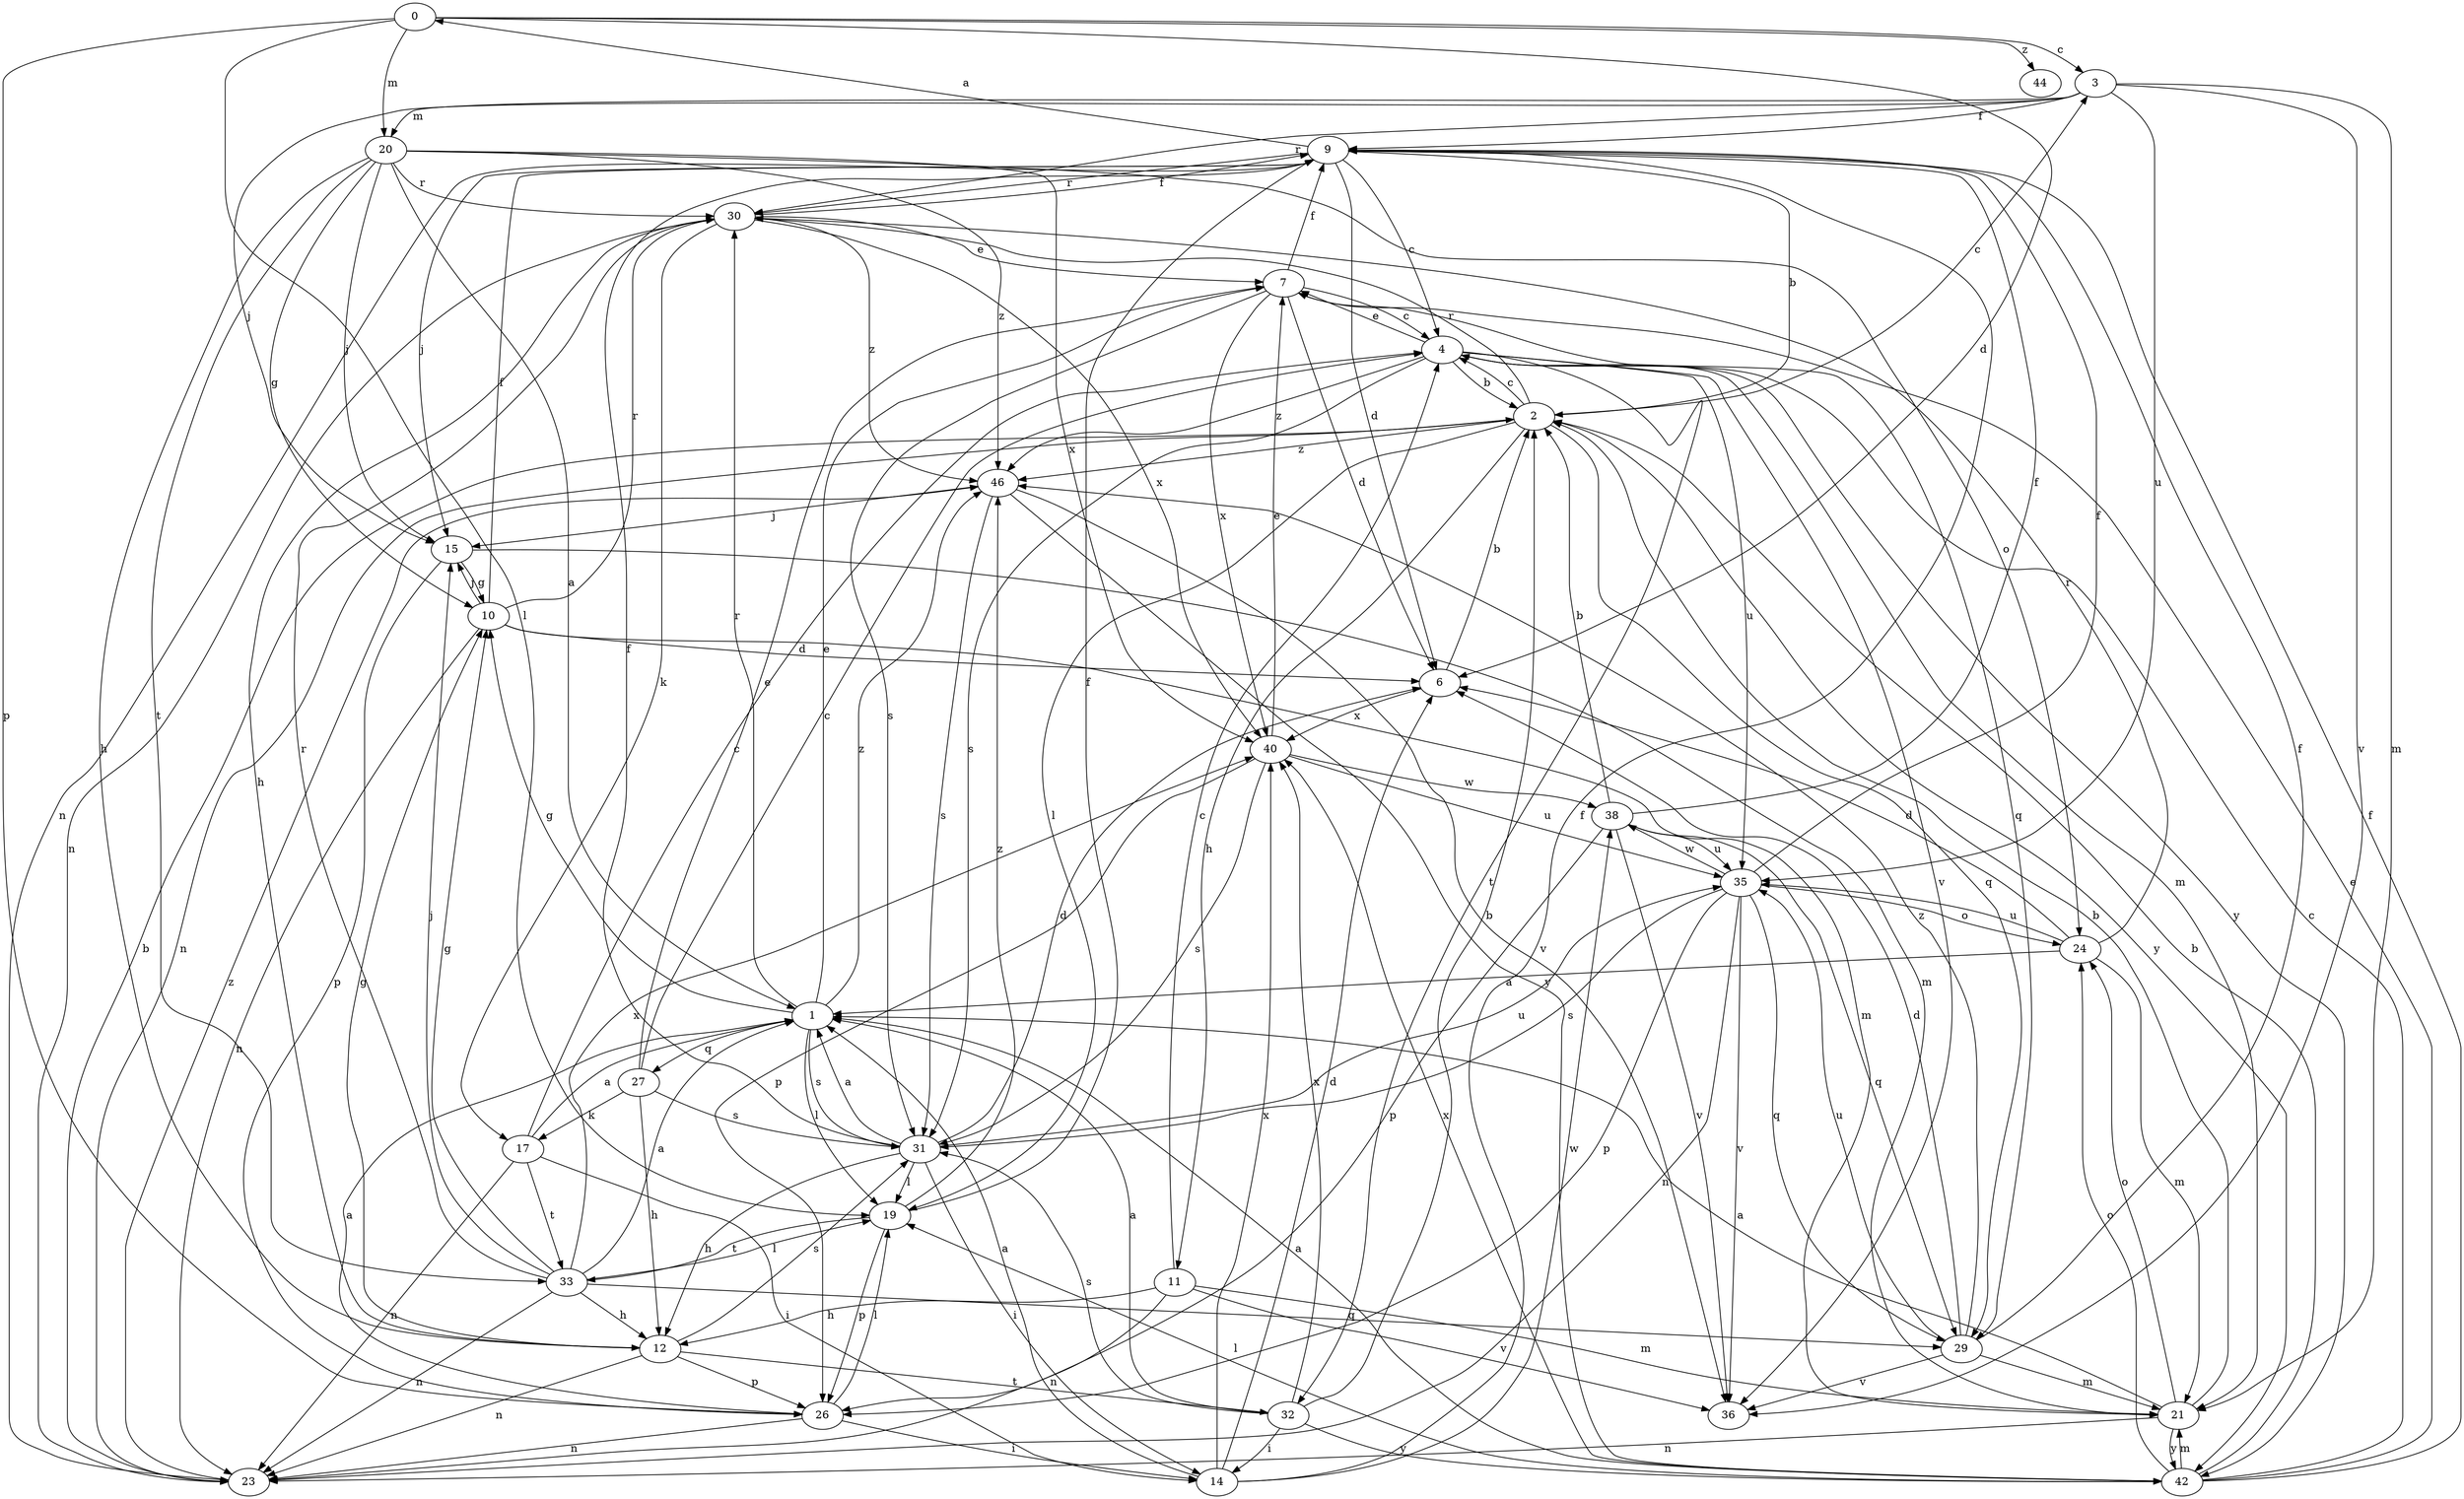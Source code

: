 strict digraph  {
0;
1;
2;
3;
4;
6;
7;
9;
10;
11;
12;
14;
15;
17;
19;
20;
21;
23;
24;
26;
27;
29;
30;
31;
32;
33;
35;
36;
38;
40;
42;
44;
46;
0 -> 3  [label=c];
0 -> 6  [label=d];
0 -> 19  [label=l];
0 -> 20  [label=m];
0 -> 26  [label=p];
0 -> 44  [label=z];
1 -> 7  [label=e];
1 -> 10  [label=g];
1 -> 19  [label=l];
1 -> 27  [label=q];
1 -> 30  [label=r];
1 -> 31  [label=s];
1 -> 46  [label=z];
2 -> 3  [label=c];
2 -> 4  [label=c];
2 -> 11  [label=h];
2 -> 19  [label=l];
2 -> 23  [label=n];
2 -> 29  [label=q];
2 -> 30  [label=r];
2 -> 42  [label=y];
2 -> 46  [label=z];
3 -> 9  [label=f];
3 -> 15  [label=j];
3 -> 20  [label=m];
3 -> 21  [label=m];
3 -> 30  [label=r];
3 -> 35  [label=u];
3 -> 36  [label=v];
4 -> 2  [label=b];
4 -> 7  [label=e];
4 -> 21  [label=m];
4 -> 31  [label=s];
4 -> 32  [label=t];
4 -> 35  [label=u];
4 -> 36  [label=v];
4 -> 42  [label=y];
4 -> 46  [label=z];
6 -> 2  [label=b];
6 -> 40  [label=x];
7 -> 4  [label=c];
7 -> 6  [label=d];
7 -> 9  [label=f];
7 -> 29  [label=q];
7 -> 31  [label=s];
7 -> 40  [label=x];
9 -> 0  [label=a];
9 -> 2  [label=b];
9 -> 4  [label=c];
9 -> 6  [label=d];
9 -> 15  [label=j];
9 -> 23  [label=n];
9 -> 30  [label=r];
10 -> 6  [label=d];
10 -> 9  [label=f];
10 -> 15  [label=j];
10 -> 21  [label=m];
10 -> 23  [label=n];
10 -> 30  [label=r];
11 -> 4  [label=c];
11 -> 12  [label=h];
11 -> 21  [label=m];
11 -> 23  [label=n];
11 -> 36  [label=v];
12 -> 10  [label=g];
12 -> 23  [label=n];
12 -> 26  [label=p];
12 -> 31  [label=s];
12 -> 32  [label=t];
14 -> 1  [label=a];
14 -> 6  [label=d];
14 -> 9  [label=f];
14 -> 38  [label=w];
14 -> 40  [label=x];
15 -> 10  [label=g];
15 -> 21  [label=m];
15 -> 26  [label=p];
17 -> 1  [label=a];
17 -> 4  [label=c];
17 -> 14  [label=i];
17 -> 23  [label=n];
17 -> 33  [label=t];
19 -> 9  [label=f];
19 -> 26  [label=p];
19 -> 33  [label=t];
19 -> 46  [label=z];
20 -> 1  [label=a];
20 -> 10  [label=g];
20 -> 12  [label=h];
20 -> 15  [label=j];
20 -> 24  [label=o];
20 -> 30  [label=r];
20 -> 33  [label=t];
20 -> 40  [label=x];
20 -> 46  [label=z];
21 -> 1  [label=a];
21 -> 2  [label=b];
21 -> 23  [label=n];
21 -> 24  [label=o];
21 -> 42  [label=y];
23 -> 2  [label=b];
23 -> 46  [label=z];
24 -> 1  [label=a];
24 -> 6  [label=d];
24 -> 21  [label=m];
24 -> 30  [label=r];
24 -> 35  [label=u];
26 -> 1  [label=a];
26 -> 14  [label=i];
26 -> 19  [label=l];
26 -> 23  [label=n];
27 -> 4  [label=c];
27 -> 7  [label=e];
27 -> 12  [label=h];
27 -> 17  [label=k];
27 -> 31  [label=s];
29 -> 6  [label=d];
29 -> 9  [label=f];
29 -> 21  [label=m];
29 -> 35  [label=u];
29 -> 36  [label=v];
29 -> 46  [label=z];
30 -> 7  [label=e];
30 -> 9  [label=f];
30 -> 12  [label=h];
30 -> 17  [label=k];
30 -> 23  [label=n];
30 -> 40  [label=x];
30 -> 46  [label=z];
31 -> 1  [label=a];
31 -> 6  [label=d];
31 -> 9  [label=f];
31 -> 12  [label=h];
31 -> 14  [label=i];
31 -> 19  [label=l];
31 -> 35  [label=u];
32 -> 1  [label=a];
32 -> 2  [label=b];
32 -> 14  [label=i];
32 -> 31  [label=s];
32 -> 40  [label=x];
32 -> 42  [label=y];
33 -> 1  [label=a];
33 -> 10  [label=g];
33 -> 12  [label=h];
33 -> 15  [label=j];
33 -> 19  [label=l];
33 -> 23  [label=n];
33 -> 29  [label=q];
33 -> 30  [label=r];
33 -> 40  [label=x];
35 -> 9  [label=f];
35 -> 23  [label=n];
35 -> 24  [label=o];
35 -> 26  [label=p];
35 -> 29  [label=q];
35 -> 31  [label=s];
35 -> 36  [label=v];
35 -> 38  [label=w];
38 -> 2  [label=b];
38 -> 9  [label=f];
38 -> 26  [label=p];
38 -> 29  [label=q];
38 -> 35  [label=u];
38 -> 36  [label=v];
40 -> 7  [label=e];
40 -> 26  [label=p];
40 -> 31  [label=s];
40 -> 35  [label=u];
40 -> 38  [label=w];
42 -> 1  [label=a];
42 -> 2  [label=b];
42 -> 4  [label=c];
42 -> 7  [label=e];
42 -> 9  [label=f];
42 -> 19  [label=l];
42 -> 21  [label=m];
42 -> 24  [label=o];
42 -> 40  [label=x];
46 -> 15  [label=j];
46 -> 31  [label=s];
46 -> 36  [label=v];
46 -> 42  [label=y];
}
